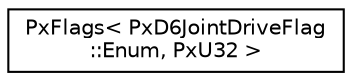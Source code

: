 digraph "Graphical Class Hierarchy"
{
  edge [fontname="Helvetica",fontsize="10",labelfontname="Helvetica",labelfontsize="10"];
  node [fontname="Helvetica",fontsize="10",shape=record];
  rankdir="LR";
  Node0 [label="PxFlags\< PxD6JointDriveFlag\l::Enum, PxU32 \>",height=0.2,width=0.4,color="black", fillcolor="white", style="filled",URL="$classPxFlags.html"];
}

